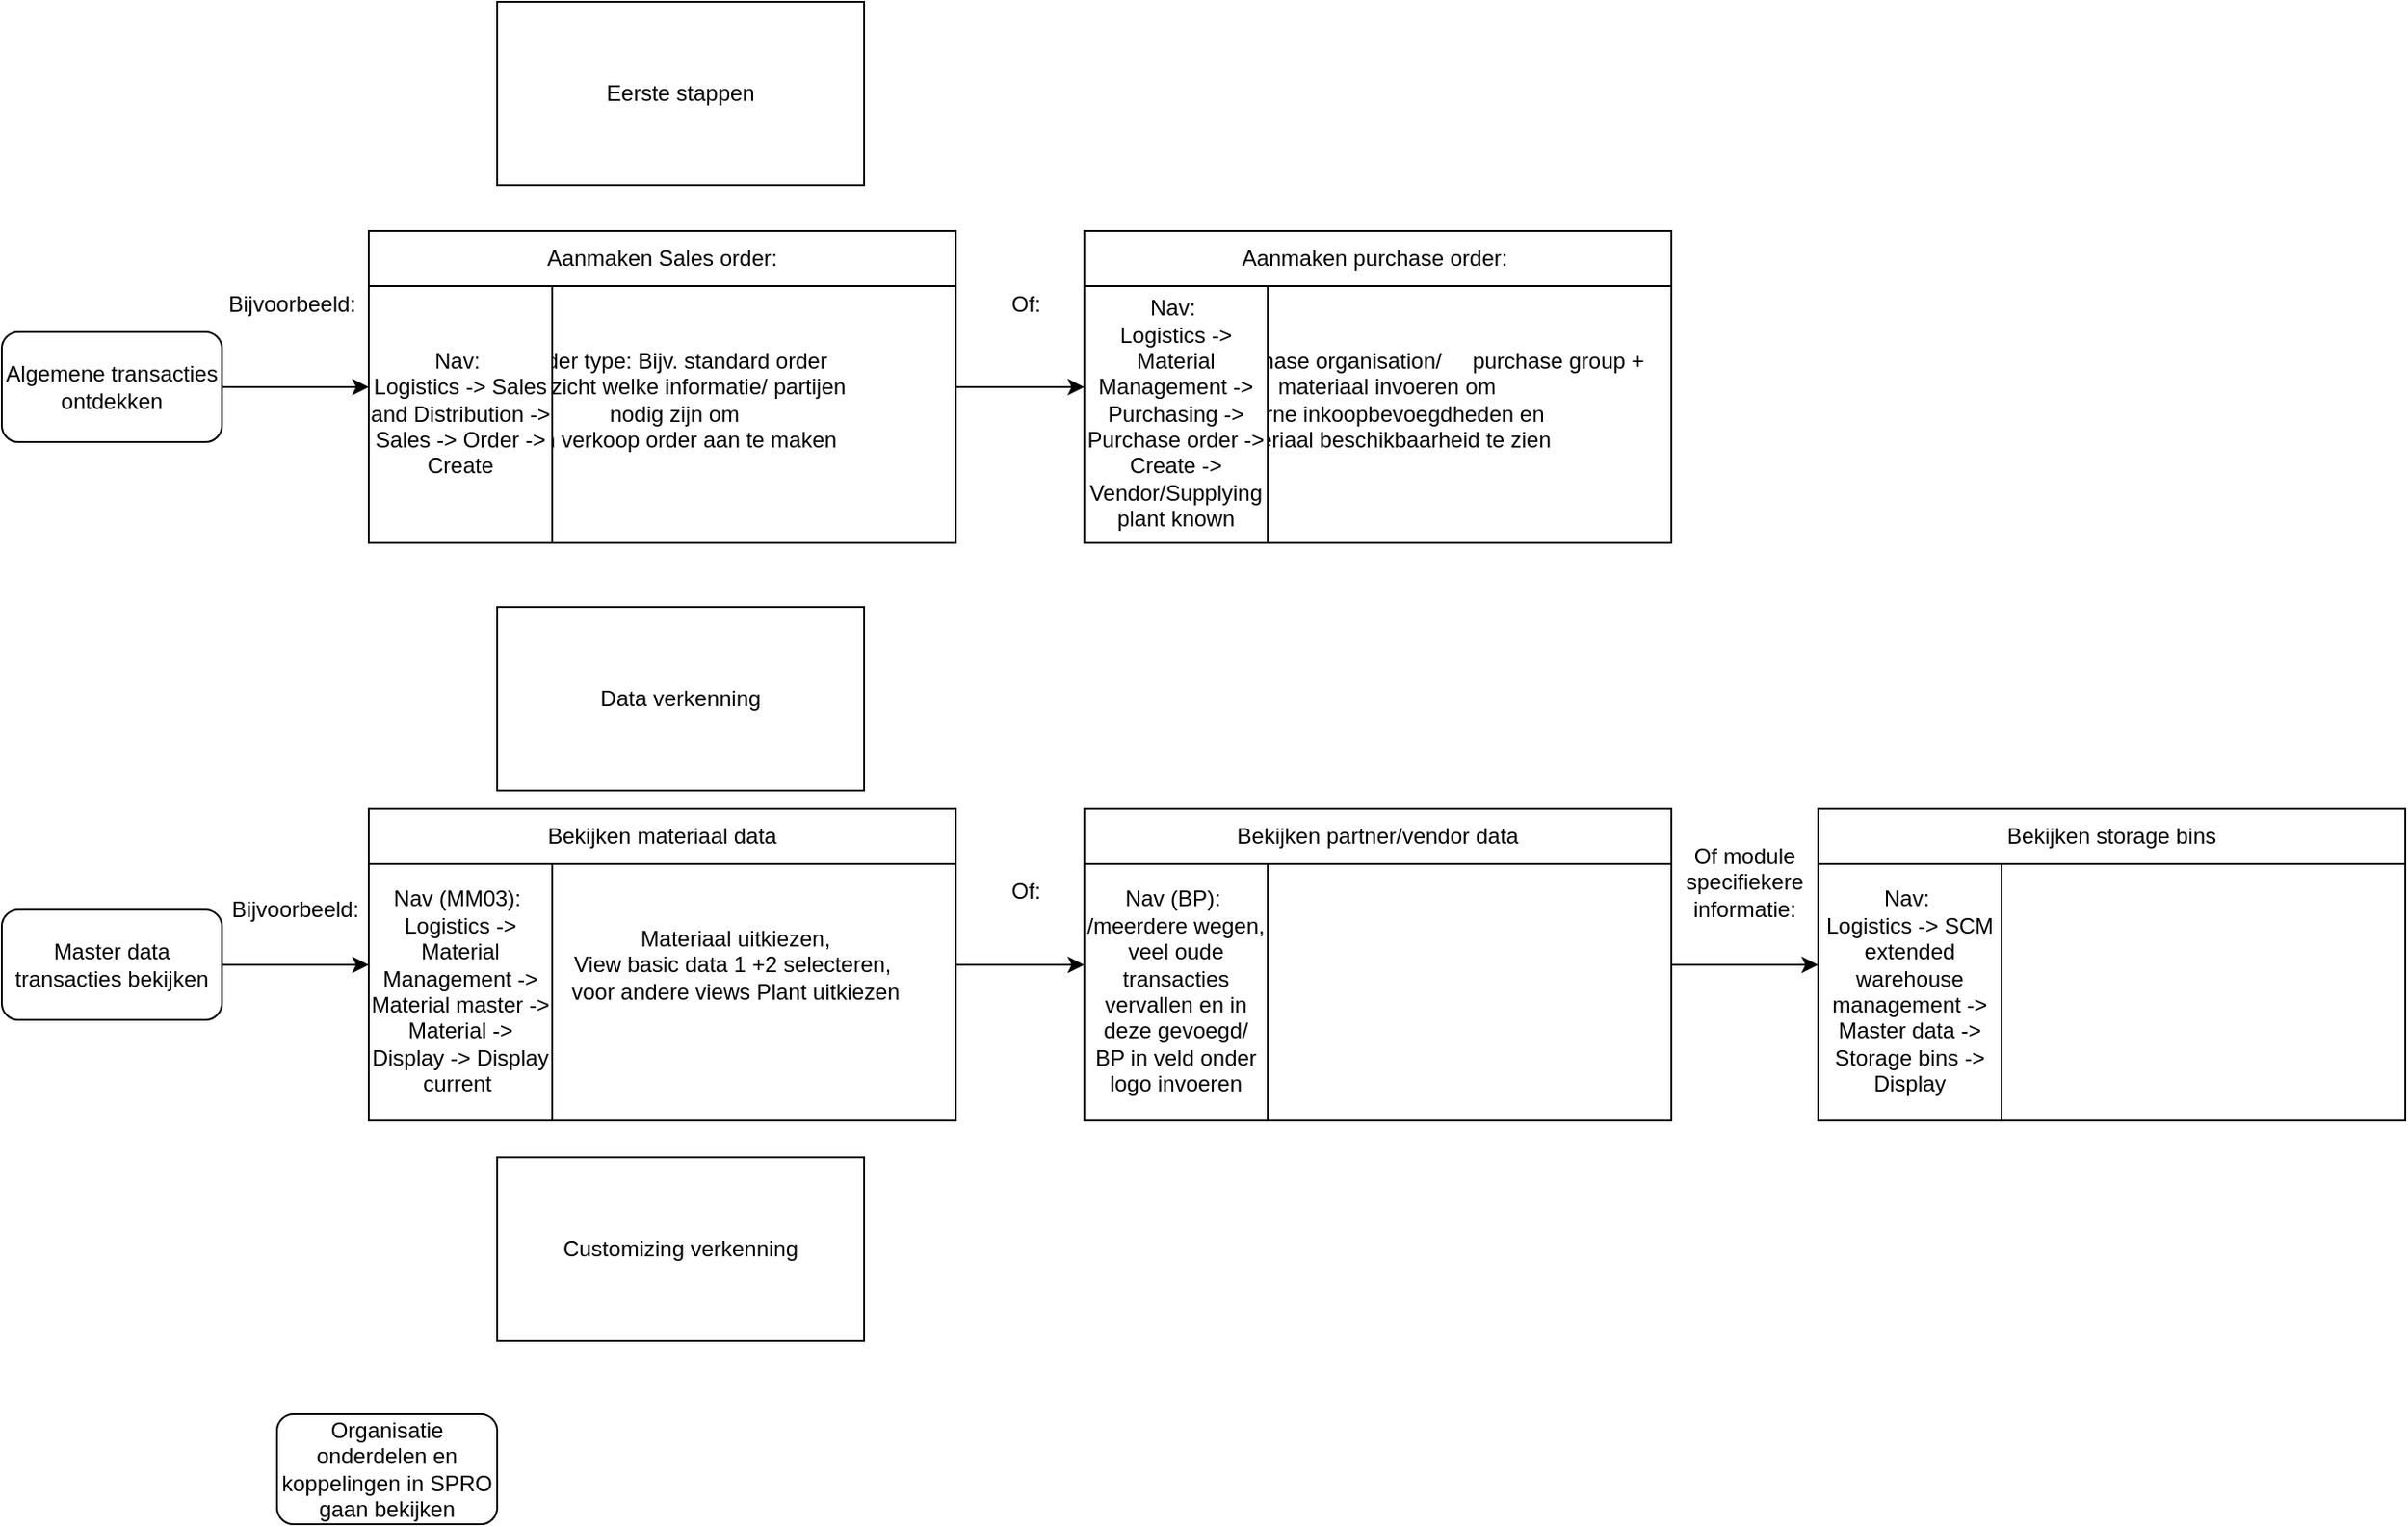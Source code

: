 <mxfile version="20.3.7" type="github">
  <diagram id="TjNn884HiWf8S_166x_2" name="Pagina-1">
    <mxGraphModel dx="1790" dy="888" grid="1" gridSize="10" guides="1" tooltips="1" connect="1" arrows="1" fold="1" page="1" pageScale="1" pageWidth="827" pageHeight="1169" math="0" shadow="0">
      <root>
        <mxCell id="0" />
        <mxCell id="1" parent="0" />
        <mxCell id="xKfvoQbatHfrXLr5aNLy-1" value="Eerste stappen" style="rounded=0;whiteSpace=wrap;html=1;" vertex="1" parent="1">
          <mxGeometry x="280" y="30" width="200" height="100" as="geometry" />
        </mxCell>
        <mxCell id="xKfvoQbatHfrXLr5aNLy-2" value="Algemene transacties ontdekken" style="rounded=1;whiteSpace=wrap;html=1;" vertex="1" parent="1">
          <mxGeometry x="10" y="210" width="120" height="60" as="geometry" />
        </mxCell>
        <mxCell id="xKfvoQbatHfrXLr5aNLy-3" value="Data verkenning" style="rounded=0;whiteSpace=wrap;html=1;" vertex="1" parent="1">
          <mxGeometry x="280" y="360" width="200" height="100" as="geometry" />
        </mxCell>
        <mxCell id="xKfvoQbatHfrXLr5aNLy-4" value="Customizing verkenning" style="rounded=0;whiteSpace=wrap;html=1;" vertex="1" parent="1">
          <mxGeometry x="280" y="660" width="200" height="100" as="geometry" />
        </mxCell>
        <mxCell id="xKfvoQbatHfrXLr5aNLy-6" value="Master data transacties bekijken" style="rounded=1;whiteSpace=wrap;html=1;" vertex="1" parent="1">
          <mxGeometry x="10" y="525" width="120" height="60" as="geometry" />
        </mxCell>
        <mxCell id="xKfvoQbatHfrXLr5aNLy-7" value="Organisatie onderdelen en koppelingen in SPRO gaan bekijken" style="rounded=1;whiteSpace=wrap;html=1;" vertex="1" parent="1">
          <mxGeometry x="160" y="800" width="120" height="60" as="geometry" />
        </mxCell>
        <mxCell id="xKfvoQbatHfrXLr5aNLy-12" value="" style="group" vertex="1" connectable="0" parent="1">
          <mxGeometry x="210" y="155" width="320" height="170" as="geometry" />
        </mxCell>
        <mxCell id="xKfvoQbatHfrXLr5aNLy-9" value="&lt;br&gt;&lt;span style=&quot;white-space: pre;&quot;&gt;	&lt;/span&gt;&lt;span style=&quot;white-space: pre;&quot;&gt;	&lt;/span&gt;&lt;span style=&quot;white-space: pre;&quot;&gt;	&lt;span style=&quot;white-space: pre;&quot;&gt;	&lt;/span&gt;&lt;/span&gt;Order type: Bijv. standard order&lt;br&gt;&lt;span style=&quot;white-space: pre;&quot;&gt;	&lt;/span&gt;&lt;span style=&quot;white-space: pre;&quot;&gt;	&lt;/span&gt;&lt;span style=&quot;white-space: pre;&quot;&gt;	&lt;span style=&quot;white-space: pre;&quot;&gt;	&lt;/span&gt;&lt;/span&gt;Overzicht welke informatie/ partijen &lt;br&gt;&lt;span style=&quot;white-space: pre;&quot;&gt;	&lt;span style=&quot;white-space: pre;&quot;&gt;	&lt;/span&gt;&lt;span style=&quot;white-space: pre;&quot;&gt;	&lt;/span&gt;&lt;span style=&quot;white-space: pre;&quot;&gt;	&lt;/span&gt;&lt;/span&gt;nodig zijn om&lt;br&gt;&amp;nbsp;&lt;span style=&quot;white-space: pre;&quot;&gt;	&lt;/span&gt;&lt;span style=&quot;white-space: pre;&quot;&gt;	&lt;/span&gt;&lt;span style=&quot;white-space: pre;&quot;&gt;	&lt;span style=&quot;white-space: pre;&quot;&gt;	&lt;/span&gt;&lt;/span&gt;een verkoop order aan te maken" style="rounded=0;whiteSpace=wrap;html=1;" vertex="1" parent="xKfvoQbatHfrXLr5aNLy-12">
          <mxGeometry width="320" height="170" as="geometry" />
        </mxCell>
        <mxCell id="xKfvoQbatHfrXLr5aNLy-10" value="&lt;br&gt;&lt;br&gt;Nav:&amp;nbsp;&lt;br&gt;Logistics -&amp;gt; Sales and Distribution -&amp;gt; Sales -&amp;gt; Order -&amp;gt; Create" style="rounded=0;whiteSpace=wrap;html=1;" vertex="1" parent="xKfvoQbatHfrXLr5aNLy-12">
          <mxGeometry width="100" height="170" as="geometry" />
        </mxCell>
        <mxCell id="xKfvoQbatHfrXLr5aNLy-11" value="Aanmaken Sales order:" style="rounded=0;whiteSpace=wrap;html=1;" vertex="1" parent="xKfvoQbatHfrXLr5aNLy-12">
          <mxGeometry width="320" height="30" as="geometry" />
        </mxCell>
        <mxCell id="xKfvoQbatHfrXLr5aNLy-13" value="Bijvoorbeeld:&amp;nbsp;" style="text;html=1;strokeColor=none;fillColor=none;align=center;verticalAlign=middle;whiteSpace=wrap;rounded=0;" vertex="1" parent="1">
          <mxGeometry x="140" y="180" width="60" height="30" as="geometry" />
        </mxCell>
        <mxCell id="xKfvoQbatHfrXLr5aNLy-14" value="" style="endArrow=classic;html=1;rounded=0;exitX=1;exitY=0.5;exitDx=0;exitDy=0;entryX=0;entryY=0.5;entryDx=0;entryDy=0;" edge="1" parent="1" source="xKfvoQbatHfrXLr5aNLy-2" target="xKfvoQbatHfrXLr5aNLy-10">
          <mxGeometry width="50" height="50" relative="1" as="geometry">
            <mxPoint x="130" y="320" as="sourcePoint" />
            <mxPoint x="180" y="270" as="targetPoint" />
          </mxGeometry>
        </mxCell>
        <mxCell id="xKfvoQbatHfrXLr5aNLy-15" value="" style="group" vertex="1" connectable="0" parent="1">
          <mxGeometry x="600" y="155" width="320" height="170" as="geometry" />
        </mxCell>
        <mxCell id="xKfvoQbatHfrXLr5aNLy-16" value="&lt;br&gt;&lt;span style=&quot;white-space: pre;&quot;&gt;	&lt;/span&gt;&lt;span style=&quot;white-space: pre;&quot;&gt;	&lt;/span&gt;&lt;span style=&quot;white-space: pre;&quot;&gt;	&lt;span style=&quot;white-space: pre;&quot;&gt;	&lt;/span&gt;V&lt;/span&gt;endor, Purchase organisation/ &lt;span style=&quot;white-space: pre;&quot;&gt;	&lt;/span&gt;&lt;span style=&quot;white-space: pre;&quot;&gt;	&lt;/span&gt;&lt;span style=&quot;white-space: pre;&quot;&gt;	&lt;span style=&quot;white-space: pre;&quot;&gt;	&lt;/span&gt;&lt;/span&gt;purchase group + &lt;br&gt;&lt;span style=&quot;white-space: pre;&quot;&gt;	&lt;/span&gt;&lt;span style=&quot;white-space: pre;&quot;&gt;	&lt;/span&gt;&lt;span style=&quot;white-space: pre;&quot;&gt;	&lt;/span&gt;materiaal invoeren om&lt;br&gt;&lt;span style=&quot;white-space: pre;&quot;&gt;	&lt;/span&gt;&lt;span style=&quot;white-space: pre;&quot;&gt;	&lt;/span&gt;&lt;span style=&quot;white-space: pre;&quot;&gt;	&lt;/span&gt;interne inkoopbevoegdheden en &lt;br&gt;&lt;span style=&quot;white-space: pre;&quot;&gt;	&lt;/span&gt;&lt;span style=&quot;white-space: pre;&quot;&gt;	&lt;/span&gt;&lt;span style=&quot;white-space: pre;&quot;&gt;	&lt;/span&gt;materiaal beschikbaarheid te zien" style="rounded=0;whiteSpace=wrap;html=1;" vertex="1" parent="xKfvoQbatHfrXLr5aNLy-15">
          <mxGeometry width="320" height="170" as="geometry" />
        </mxCell>
        <mxCell id="xKfvoQbatHfrXLr5aNLy-17" value="&lt;br&gt;&lt;br&gt;Nav:&amp;nbsp;&lt;br&gt;Logistics -&amp;gt; Material Management -&amp;gt; Purchasing -&amp;gt; Purchase order -&amp;gt; Create -&amp;gt; Vendor/Supplying plant known" style="rounded=0;whiteSpace=wrap;html=1;" vertex="1" parent="xKfvoQbatHfrXLr5aNLy-15">
          <mxGeometry width="100" height="170" as="geometry" />
        </mxCell>
        <mxCell id="xKfvoQbatHfrXLr5aNLy-18" value="Aanmaken purchase order:&amp;nbsp;" style="rounded=0;whiteSpace=wrap;html=1;" vertex="1" parent="xKfvoQbatHfrXLr5aNLy-15">
          <mxGeometry width="320" height="30" as="geometry" />
        </mxCell>
        <mxCell id="xKfvoQbatHfrXLr5aNLy-19" value="Of:&amp;nbsp;" style="text;html=1;strokeColor=none;fillColor=none;align=center;verticalAlign=middle;whiteSpace=wrap;rounded=0;" vertex="1" parent="1">
          <mxGeometry x="540" y="180" width="60" height="30" as="geometry" />
        </mxCell>
        <mxCell id="xKfvoQbatHfrXLr5aNLy-20" value="" style="endArrow=classic;html=1;rounded=0;entryX=0;entryY=0.5;entryDx=0;entryDy=0;" edge="1" parent="1" target="xKfvoQbatHfrXLr5aNLy-17">
          <mxGeometry width="50" height="50" relative="1" as="geometry">
            <mxPoint x="530" y="240" as="sourcePoint" />
            <mxPoint x="600" y="230" as="targetPoint" />
          </mxGeometry>
        </mxCell>
        <mxCell id="xKfvoQbatHfrXLr5aNLy-21" value="" style="group" vertex="1" connectable="0" parent="1">
          <mxGeometry x="210" y="470" width="320" height="170" as="geometry" />
        </mxCell>
        <mxCell id="xKfvoQbatHfrXLr5aNLy-22" value="&lt;blockquote style=&quot;margin: 0 0 0 40px; border: none; padding: 0px;&quot;&gt;&lt;blockquote style=&quot;margin: 0 0 0 40px; border: none; padding: 0px;&quot;&gt;Materiaal uitkiezen,&lt;/blockquote&gt;&lt;blockquote style=&quot;margin: 0 0 0 40px; border: none; padding: 0px;&quot;&gt;View basic data 1 +2 selecteren,&amp;nbsp;&lt;/blockquote&gt;&lt;blockquote style=&quot;margin: 0 0 0 40px; border: none; padding: 0px;&quot;&gt;voor&amp;nbsp;&lt;span style=&quot;background-color: initial;&quot;&gt;andere views Plant uitkiezen&lt;/span&gt;&lt;/blockquote&gt;&lt;/blockquote&gt;" style="rounded=0;whiteSpace=wrap;html=1;" vertex="1" parent="xKfvoQbatHfrXLr5aNLy-21">
          <mxGeometry width="320" height="170" as="geometry" />
        </mxCell>
        <mxCell id="xKfvoQbatHfrXLr5aNLy-23" value="&lt;br&gt;&lt;br&gt;Nav (MM03):&amp;nbsp;&lt;br&gt;Logistics -&amp;gt; Material Management -&amp;gt; Material master -&amp;gt; Material -&amp;gt; Display -&amp;gt; Display current&amp;nbsp;" style="rounded=0;whiteSpace=wrap;html=1;" vertex="1" parent="xKfvoQbatHfrXLr5aNLy-21">
          <mxGeometry width="100" height="170" as="geometry" />
        </mxCell>
        <mxCell id="xKfvoQbatHfrXLr5aNLy-24" value="Bekijken materiaal data" style="rounded=0;whiteSpace=wrap;html=1;" vertex="1" parent="xKfvoQbatHfrXLr5aNLy-21">
          <mxGeometry width="320" height="30" as="geometry" />
        </mxCell>
        <mxCell id="xKfvoQbatHfrXLr5aNLy-25" value="Bijvoorbeeld:" style="text;html=1;strokeColor=none;fillColor=none;align=center;verticalAlign=middle;whiteSpace=wrap;rounded=0;" vertex="1" parent="1">
          <mxGeometry x="140" y="510" width="60" height="30" as="geometry" />
        </mxCell>
        <mxCell id="xKfvoQbatHfrXLr5aNLy-26" value="" style="endArrow=classic;html=1;rounded=0;exitX=1;exitY=0.5;exitDx=0;exitDy=0;entryX=0;entryY=0.5;entryDx=0;entryDy=0;" edge="1" parent="1" source="xKfvoQbatHfrXLr5aNLy-6" target="xKfvoQbatHfrXLr5aNLy-23">
          <mxGeometry width="50" height="50" relative="1" as="geometry">
            <mxPoint x="140" y="590" as="sourcePoint" />
            <mxPoint x="190" y="540" as="targetPoint" />
          </mxGeometry>
        </mxCell>
        <mxCell id="xKfvoQbatHfrXLr5aNLy-27" value="" style="group" vertex="1" connectable="0" parent="1">
          <mxGeometry x="600" y="470" width="320" height="170" as="geometry" />
        </mxCell>
        <mxCell id="xKfvoQbatHfrXLr5aNLy-28" value="" style="rounded=0;whiteSpace=wrap;html=1;" vertex="1" parent="xKfvoQbatHfrXLr5aNLy-27">
          <mxGeometry width="320" height="170" as="geometry" />
        </mxCell>
        <mxCell id="xKfvoQbatHfrXLr5aNLy-29" value="&lt;br&gt;&lt;br&gt;Nav (BP):&amp;nbsp;&lt;br&gt;/meerdere wegen, veel oude transacties vervallen en in deze gevoegd/&lt;br&gt;BP in veld onder logo invoeren" style="rounded=0;whiteSpace=wrap;html=1;" vertex="1" parent="xKfvoQbatHfrXLr5aNLy-27">
          <mxGeometry width="100" height="170" as="geometry" />
        </mxCell>
        <mxCell id="xKfvoQbatHfrXLr5aNLy-30" value="Bekijken partner/vendor data" style="rounded=0;whiteSpace=wrap;html=1;" vertex="1" parent="xKfvoQbatHfrXLr5aNLy-27">
          <mxGeometry width="320" height="30" as="geometry" />
        </mxCell>
        <mxCell id="xKfvoQbatHfrXLr5aNLy-31" value="" style="group" vertex="1" connectable="0" parent="1">
          <mxGeometry x="1000" y="470" width="320" height="170" as="geometry" />
        </mxCell>
        <mxCell id="xKfvoQbatHfrXLr5aNLy-32" value="" style="rounded=0;whiteSpace=wrap;html=1;" vertex="1" parent="xKfvoQbatHfrXLr5aNLy-31">
          <mxGeometry width="320" height="170" as="geometry" />
        </mxCell>
        <mxCell id="xKfvoQbatHfrXLr5aNLy-33" value="&lt;br&gt;&lt;br&gt;Nav:&amp;nbsp;&lt;br&gt;Logistics -&amp;gt; SCM extended warehouse management -&amp;gt; Master data -&amp;gt; Storage bins -&amp;gt; Display" style="rounded=0;whiteSpace=wrap;html=1;" vertex="1" parent="xKfvoQbatHfrXLr5aNLy-31">
          <mxGeometry width="100" height="170" as="geometry" />
        </mxCell>
        <mxCell id="xKfvoQbatHfrXLr5aNLy-34" value="Bekijken storage bins" style="rounded=0;whiteSpace=wrap;html=1;" vertex="1" parent="xKfvoQbatHfrXLr5aNLy-31">
          <mxGeometry width="320" height="30" as="geometry" />
        </mxCell>
        <mxCell id="xKfvoQbatHfrXLr5aNLy-35" value="Of:&amp;nbsp;" style="text;html=1;strokeColor=none;fillColor=none;align=center;verticalAlign=middle;whiteSpace=wrap;rounded=0;" vertex="1" parent="1">
          <mxGeometry x="540" y="500" width="60" height="30" as="geometry" />
        </mxCell>
        <mxCell id="xKfvoQbatHfrXLr5aNLy-36" value="" style="endArrow=classic;html=1;rounded=0;exitX=1;exitY=0.5;exitDx=0;exitDy=0;entryX=0;entryY=0.5;entryDx=0;entryDy=0;" edge="1" parent="1" source="xKfvoQbatHfrXLr5aNLy-22" target="xKfvoQbatHfrXLr5aNLy-29">
          <mxGeometry width="50" height="50" relative="1" as="geometry">
            <mxPoint x="590" y="750" as="sourcePoint" />
            <mxPoint x="640" y="700" as="targetPoint" />
          </mxGeometry>
        </mxCell>
        <mxCell id="xKfvoQbatHfrXLr5aNLy-37" value="Of module specifiekere informatie:" style="text;html=1;strokeColor=none;fillColor=none;align=center;verticalAlign=middle;whiteSpace=wrap;rounded=0;" vertex="1" parent="1">
          <mxGeometry x="930" y="495" width="60" height="30" as="geometry" />
        </mxCell>
        <mxCell id="xKfvoQbatHfrXLr5aNLy-38" value="" style="endArrow=classic;html=1;rounded=0;exitX=1;exitY=0.5;exitDx=0;exitDy=0;entryX=0;entryY=0.5;entryDx=0;entryDy=0;" edge="1" parent="1" source="xKfvoQbatHfrXLr5aNLy-28" target="xKfvoQbatHfrXLr5aNLy-33">
          <mxGeometry width="50" height="50" relative="1" as="geometry">
            <mxPoint x="920" y="720" as="sourcePoint" />
            <mxPoint x="970" y="670" as="targetPoint" />
          </mxGeometry>
        </mxCell>
      </root>
    </mxGraphModel>
  </diagram>
</mxfile>

